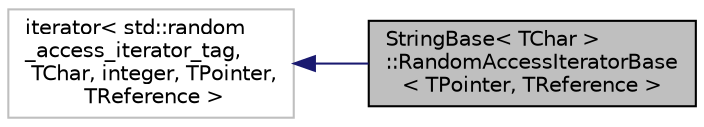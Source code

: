 digraph "StringBase&lt; TChar &gt;::RandomAccessIteratorBase&lt; TPointer, TReference &gt;"
{
  edge [fontname="Helvetica",fontsize="10",labelfontname="Helvetica",labelfontsize="10"];
  node [fontname="Helvetica",fontsize="10",shape=record];
  rankdir="LR";
  Node2 [label="StringBase\< TChar \>\l::RandomAccessIteratorBase\l\< TPointer, TReference \>",height=0.2,width=0.4,color="black", fillcolor="grey75", style="filled", fontcolor="black"];
  Node3 -> Node2 [dir="back",color="midnightblue",fontsize="10",style="solid",fontname="Helvetica"];
  Node3 [label="iterator\< std::random\l_access_iterator_tag,\l TChar, integer, TPointer,\l TReference \>",height=0.2,width=0.4,color="grey75", fillcolor="white", style="filled"];
}
